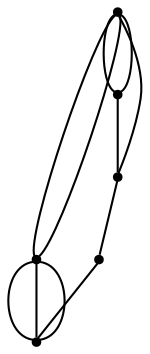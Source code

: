 graph {
  node [shape=point,comment="{\"directed\":false,\"doi\":\"10.1007/978-3-319-73915-1_38\",\"figure\":\"2 (2)\"}"]

  v0 [pos="555.3342801270185,326.8273304250997"]
  v1 [pos="619.3444797995121,454.8461607955454"]
  v2 [pos="427.3138807820312,326.8273304250997"]
  v3 [pos="299.2934814370441,326.8273304250997"]
  v4 [pos="427.31807761759933,454.8461607955454"]
  v5 [pos="299.29767827261213,454.8461607955454"]

  v5 -- v4 [id="-3",pos="299.29767827261213,454.8461607955454 427.31807761759933,454.8461607955454 427.31807761759933,454.8461607955454 427.31807761759933,454.8461607955454"]
  v3 -- v5 [id="-4",pos="299.2934814370441,326.8273304250997 299.29767827261213,454.8461607955454 299.29767827261213,454.8461607955454 299.29767827261213,454.8461607955454"]
  v3 -- v0 [id="-6",pos="299.2934814370441,326.8273304250997 331.30277810885894,230.81327123490394 331.30277810885894,230.81327123490394 331.30277810885894,230.81327123490394 523.3333771263398,230.81327123490394 523.3333771263398,230.81327123490394 523.3333771263398,230.81327123490394 555.3342801270185,326.8273304250997 555.3342801270185,326.8273304250997 555.3342801270185,326.8273304250997"]
  v4 -- v1 [id="-8",pos="427.31807761759933,454.8461607955454 438.1989779177672,401.71757614550967 438.1989779177672,401.71757614550967 438.1989779177672,401.71757614550967 544.4575766624187,401.71757614550967 544.4575766624187,401.71757614550967 544.4575766624187,401.71757614550967 544.4575766624187,486.85093197579516 544.4575766624187,486.85093197579516 544.4575766624187,486.85093197579516 619.3444797995121,454.8461607955454 619.3444797995121,454.8461607955454 619.3444797995121,454.8461607955454"]
  v2 -- v0 [id="-10",pos="427.3138807820312,326.8273304250997 502.2091775902608,294.81852142981285 502.2091775902608,294.81852142981285 502.2091775902608,294.81852142981285 502.2091775902608,316.0883003234997 502.2091775902608,316.0883003234997 502.2091775902608,316.0883003234997 555.3342801270185,326.8273304250997 555.3342801270185,326.8273304250997 555.3342801270185,326.8273304250997"]
  v2 -- v3 [id="-11",pos="427.3138807820312,326.8273304250997 299.2934814370441,326.8273304250997 299.2934814370441,326.8273304250997 299.2934814370441,326.8273304250997"]
  v1 -- v4 [id="-12",pos="619.3444797995121,454.8461607955454 523.3333771263398,486.85093197579516 523.3333771263398,486.85093197579516 523.3333771263398,486.85093197579516 523.3333771263398,422.84151679057237 523.3333771263398,422.84151679057237 523.3333771263398,422.84151679057237 427.31807761759933,454.8461607955454 427.31807761759933,454.8461607955454 427.31807761759933,454.8461607955454"]
  v1 -- v0 [id="-16",pos="619.3444797995121,454.8461607955454 555.3342801270185,326.8273304250997 555.3342801270185,326.8273304250997 555.3342801270185,326.8273304250997"]
  v0 -- v1 [id="-18",pos="555.3342801270185,326.8273304250997 651.3537764713269,358.8321016053495 651.3537764713269,358.8321016053495 651.3537764713269,358.8321016053495 619.3444797995121,454.8461607955454 619.3444797995121,454.8461607955454 619.3444797995121,454.8461607955454"]
  v0 -- v2 [id="-20",pos="555.3342801270185,326.8273304250997 427.3138807820312,326.8273304250997 427.3138807820312,326.8273304250997 427.3138807820312,326.8273304250997"]
  v1 -- v4 [id="-22",pos="619.3444797995121,454.8461607955454 651.3537764713269,550.860347161018 651.3537764713269,550.860347161018 651.3537764713269,550.860347161018 523.3291802907717,550.860347161018 523.3291802907717,550.860347161018 523.3291802907717,550.860347161018 523.3291802907717,422.84151679057237 523.3291802907717,422.84151679057237 523.3291802907717,422.84151679057237 427.31807761759933,454.8461607955454 427.31807761759933,454.8461607955454 427.31807761759933,454.8461607955454"]
}